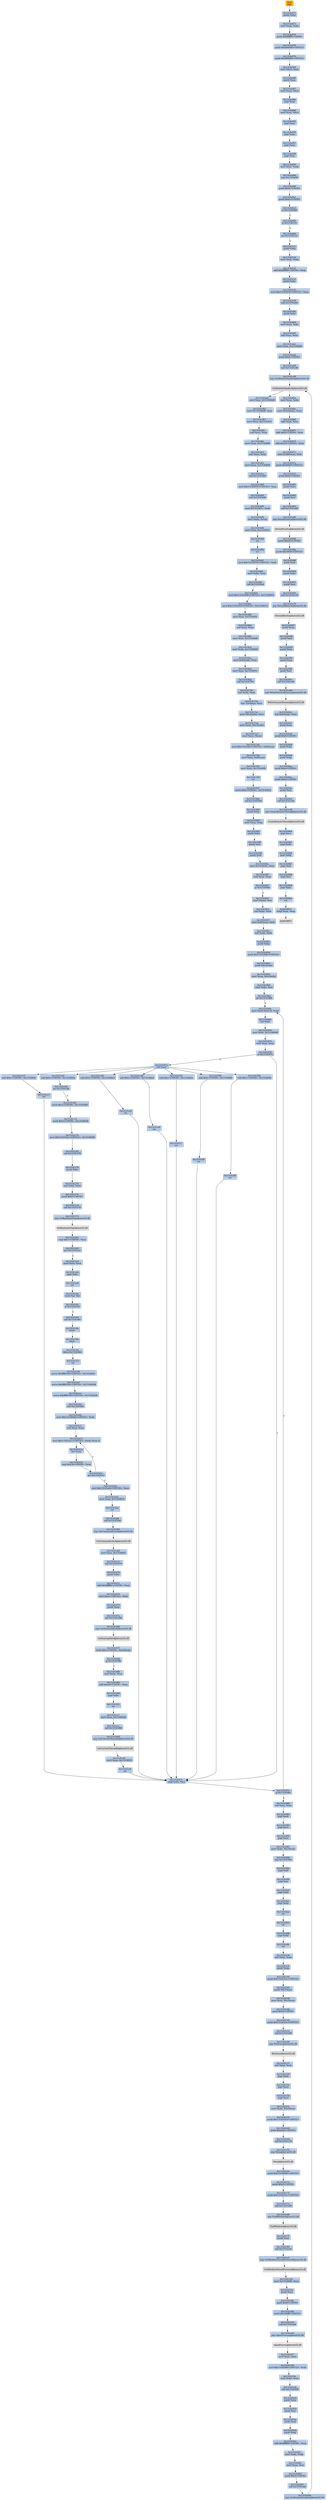 digraph G {
node[shape=rectangle,style=filled,fillcolor=lightsteelblue,color=lightsteelblue]
bgcolor="transparent"
a0x1314a070nop_[label="start\nnop ",fillcolor="orange",color="lightgrey"];
a0x1314a071pushl_ebp[label="0x1314a071\npushl %ebp"];
a0x1314a072movl_esp_ebp[label="0x1314a072\nmovl %esp, %ebp"];
a0x1314a074pushl_0xffffffffUINT8[label="0x1314a074\npushl $0xffffffff<UINT8>"];
a0x1314a076pushl_0x666666UINT32[label="0x1314a076\npushl $0x666666<UINT32>"];
a0x1314a07bpushl_0x888888UINT32[label="0x1314a07b\npushl $0x888888<UINT32>"];
a0x1314a080movl_fs_0_eax[label="0x1314a080\nmovl %fs:0, %eax"];
a0x1314a086pushl_eax[label="0x1314a086\npushl %eax"];
a0x1314a087movl_esp_fs_0[label="0x1314a087\nmovl %esp, %fs:0"];
a0x1314a08epopl_eax[label="0x1314a08e\npopl %eax"];
a0x1314a08fmovl_eax_fs_0[label="0x1314a08f\nmovl %eax, %fs:0"];
a0x1314a095popl_eax[label="0x1314a095\npopl %eax"];
a0x1314a096popl_eax[label="0x1314a096\npopl %eax"];
a0x1314a097popl_eax[label="0x1314a097\npopl %eax"];
a0x1314a098popl_eax[label="0x1314a098\npopl %eax"];
a0x1314a099movl_eax_ebp[label="0x1314a099\nmovl %eax, %ebp"];
a0x1314a09bjmp_0x1314a09f[label="0x1314a09b\njmp 0x1314a09f"];
a0x1314a09fpushl_0x0UINT8[label="0x1314a09f\npushl $0x0<UINT8>"];
a0x1314a0a1pushl_0x0UINT8[label="0x1314a0a1\npushl $0x0<UINT8>"];
a0x1314a0a3je_0x1314a0b0[label="0x1314a0a3\nje 0x1314a0b0"];
a0x1314a0b0jo_0x1314212c[label="0x1314a0b0\njo 0x1314212c"];
a0x1314a0b6jno_0x1314212c[label="0x1314a0b6\njno 0x1314212c"];
a0x1314212cpushl_ebp[label="0x1314212c\npushl %ebp"];
a0x1314212dmovl_esp_ebp[label="0x1314212d\nmovl %esp, %ebp"];
a0x1314212faddl_0xfffffff0UINT8_esp[label="0x1314212f\naddl $0xfffffff0<UINT8>, %esp"];
a0x13142132pushl_ebx[label="0x13142132\npushl %ebx"];
a0x13142133movl_0x131420e4UINT32_eax[label="0x13142133\nmovl $0x131420e4<UINT32>, %eax"];
a0x13142138call_0x13141d9c[label="0x13142138\ncall 0x13141d9c"];
a0x13141d9cpushl_ebx[label="0x13141d9c\npushl %ebx"];
a0x13141d9dmovl_eax_ebx[label="0x13141d9d\nmovl %eax, %ebx"];
a0x13141d9fxorl_eax_eax[label="0x13141d9f\nxorl %eax, %eax"];
a0x13141da1movl_eax_0x131446d0[label="0x13141da1\nmovl %eax, 0x131446d0"];
a0x13141da6pushl_0x0UINT8[label="0x13141da6\npushl $0x0<UINT8>"];
a0x13141da8call_0x13141cd8[label="0x13141da8\ncall 0x13141cd8"];
a0x13141cd8jmp_GetModuleHandleA_kernel32_dll[label="0x13141cd8\njmp GetModuleHandleA@kernel32.dll"];
GetModuleHandleA_kernel32_dll[label="GetModuleHandleA@kernel32.dll",fillcolor="lightgrey",color="lightgrey"];
a0x13141dadmovl_eax_0x131446d8[label="0x13141dad\nmovl %eax, 0x131446d8"];
a0x13141db2movl_0x131446d8_eax[label="0x13141db2\nmovl 0x131446d8, %eax"];
a0x13141db7movl_eax_0x1314307c[label="0x13141db7\nmovl %eax, 0x1314307c"];
a0x13141dbcxorl_eax_eax[label="0x13141dbc\nxorl %eax, %eax"];
a0x13141dbemovl_eax_0x13143080[label="0x13141dbe\nmovl %eax, 0x13143080"];
a0x13141dc3xorl_eax_eax[label="0x13141dc3\nxorl %eax, %eax"];
a0x13141dc5movl_eax_0x13143084[label="0x13141dc5\nmovl %eax, 0x13143084"];
a0x13141dcacall_0x13141d90[label="0x13141dca\ncall 0x13141d90"];
a0x13141d90movl_0x13143078UINT32_eax[label="0x13141d90\nmovl $0x13143078<UINT32>, %eax"];
a0x13141d95call_0x13141b90[label="0x13141d95\ncall 0x13141b90"];
a0x13141b90movl_0x1314301c_edx[label="0x13141b90\nmovl 0x1314301c, %edx"];
a0x13141b96movl_edx_eax_[label="0x13141b96\nmovl %edx, (%eax)"];
a0x13141b98movl_eax_0x1314301c[label="0x13141b98\nmovl %eax, 0x1314301c"];
a0x13141b9dret[label="0x13141b9d\nret"];
a0x13141d9aret[label="0x13141d9a\nret"];
a0x13141dcfmovl_0x13143078UINT32_edx[label="0x13141dcf\nmovl $0x13143078<UINT32>, %edx"];
a0x13141dd4movl_ebx_eax[label="0x13141dd4\nmovl %ebx, %eax"];
a0x13141dd6call_0x131418a4[label="0x13141dd6\ncall 0x131418a4"];
a0x131418a4movl_0x13141008UINT32_0x13144010[label="0x131418a4\nmovl $0x13141008<UINT32>, 0x13144010"];
a0x131418aemovl_0x13141010UINT32_0x13144014[label="0x131418ae\nmovl $0x13141010<UINT32>, 0x13144014"];
a0x131418b8movl_eax_0x131445fc[label="0x131418b8\nmovl %eax, 0x131445fc"];
a0x131418bdxorl_eax_eax[label="0x131418bd\nxorl %eax, %eax"];
a0x131418bfmovl_eax_0x13144600[label="0x131418bf\nmovl %eax, 0x13144600"];
a0x131418c4movl_edx_0x13144604[label="0x131418c4\nmovl %edx, 0x13144604"];
a0x131418camovl_0x4edx__eax[label="0x131418ca\nmovl 0x4(%edx), %eax"];
a0x131418cdmovl_eax_0x1314401c[label="0x131418cd\nmovl %eax, 0x1314401c"];
a0x131418d2call_0x1314179c[label="0x131418d2\ncall 0x1314179c"];
a0x1314179cxorl_edx_edx[label="0x1314179c\nxorl %edx, %edx"];
a0x1314179eleal__12ebp__eax[label="0x1314179e\nleal -12(%ebp), %eax"];
a0x131417a1movl_fs_edx__ecx[label="0x131417a1\nmovl %fs:(%edx), %ecx"];
a0x131417a4movl_eax_fs_edx_[label="0x131417a4\nmovl %eax, %fs:(%edx)"];
a0x131417a7movl_ecx_eax_[label="0x131417a7\nmovl %ecx, (%eax)"];
a0x131417a9movl_0x131416fcUINT32_0x4eax_[label="0x131417a9\nmovl $0x131416fc<UINT32>, 0x4(%eax)"];
a0x131417b0movl_ebp_0x8eax_[label="0x131417b0\nmovl %ebp, 0x8(%eax)"];
a0x131417b3movl_eax_0x131445f8[label="0x131417b3\nmovl %eax, 0x131445f8"];
a0x131417b8ret[label="0x131417b8\nret"];
a0x131418d7movb_0x0UINT8_0x13144024[label="0x131418d7\nmovb $0x0<UINT8>, 0x13144024"];
a0x131418decall_0x13141844[label="0x131418de\ncall 0x13141844"];
a0x13141844pushl_ebp[label="0x13141844\npushl %ebp"];
a0x13141845movl_esp_ebp[label="0x13141845\nmovl %esp, %ebp"];
a0x13141847pushl_ebx[label="0x13141847\npushl %ebx"];
a0x13141848pushl_esi[label="0x13141848\npushl %esi"];
a0x13141849pushl_edi[label="0x13141849\npushl %edi"];
a0x1314184amovl_0x131445fc_eax[label="0x1314184a\nmovl 0x131445fc, %eax"];
a0x1314184ftestl_eax_eax[label="0x1314184f\ntestl %eax, %eax"];
a0x13141851je_0x1314189e[label="0x13141851\nje 0x1314189e"];
a0x13141853movl_eax__esi[label="0x13141853\nmovl (%eax), %esi"];
a0x13141855xorl_ebx_ebx[label="0x13141855\nxorl %ebx, %ebx"];
a0x13141857movl_0x4eax__edi[label="0x13141857\nmovl 0x4(%eax), %edi"];
a0x1314185axorl_edx_edx[label="0x1314185a\nxorl %edx, %edx"];
a0x1314185cpushl_ebp[label="0x1314185c\npushl %ebp"];
a0x1314185dpushl_0x1314188aUINT32[label="0x1314185d\npushl $0x1314188a<UINT32>"];
a0x13141862pushl_fs_edx_[label="0x13141862\npushl %fs:(%edx)"];
a0x13141865movl_esp_fs_edx_[label="0x13141865\nmovl %esp, %fs:(%edx)"];
a0x13141868cmpl_ebx_esi[label="0x13141868\ncmpl %ebx, %esi"];
a0x1314186ajle_0x13141880[label="0x1314186a\njle 0x13141880"];
a0x1314186cmovl_ediebx8__eax[label="0x1314186c\nmovl (%edi,%ebx,8), %eax"];
a0x1314186fincl_ebx[label="0x1314186f\nincl %ebx"];
a0x13141870movl_ebx_0x13144600[label="0x13141870\nmovl %ebx, 0x13144600"];
a0x13141876testl_eax_eax[label="0x13141876\ntestl %eax, %eax"];
a0x13141878je_0x1314187c[label="0x13141878\nje 0x1314187c"];
a0x1314187acall_eax[label="0x1314187a\ncall %eax"];
a0x13141e10subl_0x1UINT8_0x131446dc[label="0x13141e10\nsubl $0x1<UINT8>, 0x131446dc"];
a0x13141e17ret[label="0x13141e17\nret"];
a0x1314187ccmpl_ebx_esi[label="0x1314187c\ncmpl %ebx, %esi"];
a0x1314187ejg_0x1314186c[label="0x1314187e\njg 0x1314186c"];
a0x13141c64subl_0x1UINT8_0x1314459c[label="0x13141c64\nsubl $0x1<UINT8>, 0x1314459c"];
a0x13141c6bjae_0x13141cd6[label="0x13141c6b\njae 0x13141cd6"];
a0x13141c6dmovb_0x2UINT8_0x13143008[label="0x13141c6d\nmovb $0x2<UINT8>, 0x13143008"];
a0x13141c74movb_0x2UINT8_0x13144036[label="0x13141c74\nmovb $0x2<UINT8>, 0x13144036"];
a0x13141c7bmovl_0x13141b2cUINT32_0x13144000[label="0x13141c7b\nmovl $0x13141b2c<UINT32>, 0x13144000"];
a0x13141c85call_0x13141278[label="0x13141c85\ncall 0x13141278"];
a0x13141278pushl_ebx[label="0x13141278\npushl %ebx"];
a0x13141279xorl_ebx_ebx[label="0x13141279\nxorl %ebx, %ebx"];
a0x1314127bpushl_0x0UINT8[label="0x1314127b\npushl $0x0<UINT8>"];
a0x1314127dcall_0x13141270[label="0x1314127d\ncall 0x13141270"];
a0x13141270jmp_GetKeyboardType_user32_dll[label="0x13141270\njmp GetKeyboardType@user32.dll"];
GetKeyboardType_user32_dll[label="GetKeyboardType@user32.dll",fillcolor="lightgrey",color="lightgrey"];
a0x13141282cmpl_0x7UINT8_eax[label="0x13141282\ncmpl $0x7<UINT8>, %eax"];
a0x13141285jne_0x131412a3[label="0x13141285\njne 0x131412a3"];
a0x131412a3movl_ebx_eax[label="0x131412a3\nmovl %ebx, %eax"];
a0x131412a5popl_ebx[label="0x131412a5\npopl %ebx"];
a0x131412a6ret[label="0x131412a6\nret"];
a0x13141c8atestb_al_al[label="0x13141c8a\ntestb %al, %al"];
a0x13141c8cje_0x13141c93[label="0x13141c8c\nje 0x13141c93"];
a0x13141c93call_0x1314136c[label="0x13141c93\ncall 0x1314136c"];
a0x1314136cfninit_[label="0x1314136c\nfninit "];
a0x1314136efwait_[label="0x1314136e\nfwait "];
a0x1314136ffldcw_0x1314300c[label="0x1314136f\nfldcw 0x1314300c"];
a0x13141375ret[label="0x13141375\nret"];
a0x13141c98movw_0xffffd7b0UINT16_0x1314403c[label="0x13141c98\nmovw $0xffffd7b0<UINT16>, 0x1314403c"];
a0x13141ca1movw_0xffffd7b0UINT16_0x13144208[label="0x13141ca1\nmovw $0xffffd7b0<UINT16>, 0x13144208"];
a0x13141caamovw_0xffffd7b0UINT16_0x131443d4[label="0x13141caa\nmovw $0xffffd7b0<UINT16>, 0x131443d4"];
a0x13141cb3call_0x13141b0c[label="0x13141cb3\ncall 0x13141b0c"];
a0x13141b0cmovl_0x13144620UINT32_edx[label="0x13141b0c\nmovl $0x13144620<UINT32>, %edx"];
a0x13141b11xorl_eax_eax[label="0x13141b11\nxorl %eax, %eax"];
a0x13141b13movl_0x13141aecUINT32_edxeax4_[label="0x13141b13\nmovl $0x13141aec<UINT32>, (%edx,%eax,4)"];
a0x13141b1aincl_eax[label="0x13141b1a\nincl %eax"];
a0x13141b1bcmpl_0x2bUINT8_eax[label="0x13141b1b\ncmpl $0x2b<UINT8>, %eax"];
a0x13141b1ejne_0x13141b13[label="0x13141b1e\njne 0x13141b13"];
a0x13141b20movl_0x13141af4UINT32_eax[label="0x13141b20\nmovl $0x13141af4<UINT32>, %eax"];
a0x13141b25movl_eax_0x13144620[label="0x13141b25\nmovl %eax, 0x13144620"];
a0x13141b2aret[label="0x13141b2a\nret"];
a0x13141cb8call_0x13141040[label="0x13141cb8\ncall 0x13141040"];
a0x13141040jmp_GetCommandLineA_kernel32_dll[label="0x13141040\njmp GetCommandLineA@kernel32.dll"];
GetCommandLineA_kernel32_dll[label="GetCommandLineA@kernel32.dll",fillcolor="lightgrey",color="lightgrey"];
a0x13141cbdmovl_eax_0x1314402c[label="0x13141cbd\nmovl %eax, 0x1314402c"];
a0x13141cc2call_0x13141070[label="0x13141cc2\ncall 0x13141070"];
a0x13141070pushl_ebx[label="0x13141070\npushl %ebx"];
a0x13141071addl_0xffffffbcUINT8_esp[label="0x13141071\naddl $0xffffffbc<UINT8>, %esp"];
a0x13141074movl_0xaUINT32_ebx[label="0x13141074\nmovl $0xa<UINT32>, %ebx"];
a0x13141079pushl_esp[label="0x13141079\npushl %esp"];
a0x1314107acall_0x13141048[label="0x1314107a\ncall 0x13141048"];
a0x13141048jmp_GetStartupInfoA_kernel32_dll[label="0x13141048\njmp GetStartupInfoA@kernel32.dll"];
GetStartupInfoA_kernel32_dll[label="GetStartupInfoA@kernel32.dll",fillcolor="lightgrey",color="lightgrey"];
a0x1314107ftestb_0x1UINT8_0x2cesp_[label="0x1314107f\ntestb $0x1<UINT8>, 0x2c(%esp)"];
a0x13141084je_0x1314108b[label="0x13141084\nje 0x1314108b"];
a0x1314108bmovl_ebx_eax[label="0x1314108b\nmovl %ebx, %eax"];
a0x1314108daddl_0x44UINT8_esp[label="0x1314108d\naddl $0x44<UINT8>, %esp"];
a0x13141090popl_ebx[label="0x13141090\npopl %ebx"];
a0x13141091ret[label="0x13141091\nret"];
a0x13141cc7movl_eax_0x13144028[label="0x13141cc7\nmovl %eax, 0x13144028"];
a0x13141ccccall_0x13141068[label="0x13141ccc\ncall 0x13141068"];
a0x13141068jmp_GetCurrentThreadId_kernel32_dll[label="0x13141068\njmp GetCurrentThreadId@kernel32.dll"];
GetCurrentThreadId_kernel32_dll[label="GetCurrentThreadId@kernel32.dll",fillcolor="lightgrey",color="lightgrey"];
a0x13141cd1movl_eax_0x13144020[label="0x13141cd1\nmovl %eax, 0x13144020"];
a0x13141cd6ret[label="0x13141cd6\nret"];
a0x13141e48subl_0x1UINT8_0x131446e4[label="0x13141e48\nsubl $0x1<UINT8>, 0x131446e4"];
a0x13141e4fret[label="0x13141e4f\nret"];
a0x13141ed8subl_0x1UINT8_0x131446e8[label="0x13141ed8\nsubl $0x1<UINT8>, 0x131446e8"];
a0x13141edfret[label="0x13141edf\nret"];
a0x13141f10subl_0x1UINT8_0x131446ec[label="0x13141f10\nsubl $0x1<UINT8>, 0x131446ec"];
a0x13141f17ret[label="0x13141f17\nret"];
a0x13141f48subl_0x1UINT8_0x131446f0[label="0x13141f48\nsubl $0x1<UINT8>, 0x131446f0"];
a0x13141f4fret[label="0x13141f4f\nret"];
a0x13141f88subl_0x1UINT8_0x131446f4[label="0x13141f88\nsubl $0x1<UINT8>, 0x131446f4"];
a0x13141f8fret[label="0x13141f8f\nret"];
a0x13141880xorl_eax_eax[label="0x13141880\nxorl %eax, %eax"];
a0x13141882popl_edx[label="0x13141882\npopl %edx"];
a0x13141883popl_ecx[label="0x13141883\npopl %ecx"];
a0x13141884popl_ecx[label="0x13141884\npopl %ecx"];
a0x13141885movl_edx_fs_eax_[label="0x13141885\nmovl %edx, %fs:(%eax)"];
a0x13141888jmp_0x1314189e[label="0x13141888\njmp 0x1314189e"];
a0x1314189epopl_edi[label="0x1314189e\npopl %edi"];
a0x1314189fpopl_esi[label="0x1314189f\npopl %esi"];
a0x131418a0popl_ebx[label="0x131418a0\npopl %ebx"];
a0x131418a1popl_ebp[label="0x131418a1\npopl %ebp"];
a0x131418a2ret[label="0x131418a2\nret"];
a0x131418e3ret[label="0x131418e3\nret"];
a0x13141ddbpopl_ebx[label="0x13141ddb\npopl %ebx"];
a0x13141ddcret[label="0x13141ddc\nret"];
a0x1314213dxorl_eax_eax[label="0x1314213d\nxorl %eax, %eax"];
a0x1314213fpushl_ebp[label="0x1314213f\npushl %ebp"];
a0x13142140pushl_0x131421acUINT32[label="0x13142140\npushl $0x131421ac<UINT32>"];
a0x13142145pushl_fs_eax_[label="0x13142145\npushl %fs:(%eax)"];
a0x13142148movl_esp_fs_eax_[label="0x13142148\nmovl %esp, %fs:(%eax)"];
a0x1314214bpushl_0x0UINT8[label="0x1314214b\npushl $0x0<UINT8>"];
a0x1314214dpushl_0x131421bcUINT32[label="0x1314214d\npushl $0x131421bc<UINT32>"];
a0x13142152call_0x13141e88[label="0x13142152\ncall 0x13141e88"];
a0x13141e88jmp_WinExec_kernel32_dll[label="0x13141e88\njmp WinExec@kernel32.dll"];
WinExec_kernel32_dll[label="WinExec@kernel32.dll",fillcolor="lightgrey",color="lightgrey"];
a0x13142157xorl_eax_eax[label="0x13142157\nxorl %eax, %eax"];
a0x13142159popl_edx[label="0x13142159\npopl %edx"];
a0x1314215apopl_ecx[label="0x1314215a\npopl %ecx"];
a0x1314215bpopl_ecx[label="0x1314215b\npopl %ecx"];
a0x1314215cmovl_edx_fs_eax_[label="0x1314215c\nmovl %edx, %fs:(%eax)"];
a0x1314215fpushl_0x131421b3UINT32[label="0x1314215f\npushl $0x131421b3<UINT32>"];
a0x13142164pushl_0xbb8UINT32[label="0x13142164\npushl $0xbb8<UINT32>"];
a0x13142169call_0x13141e70[label="0x13142169\ncall 0x13141e70"];
a0x13141e70jmp_Sleep_kernel32_dll[label="0x13141e70\njmp Sleep@kernel32.dll"];
Sleep_kernel32_dll[label="Sleep@kernel32.dll",fillcolor="lightgrey",color="lightgrey"];
a0x1314216epushl_0x131446f8UINT32[label="0x1314216e\npushl $0x131446f8<UINT32>"];
a0x13142173pushl_0x0UINT8[label="0x13142173\npushl $0x0<UINT8>"];
a0x13142175pushl_0x131421ecUINT32[label="0x13142175\npushl $0x131421ec<UINT32>"];
a0x1314217acall_0x13141e98[label="0x1314217a\ncall 0x13141e98"];
a0x13141e98jmp_FindWindowA_user32_dll[label="0x13141e98\njmp FindWindowA@user32.dll"];
FindWindowA_user32_dll[label="FindWindowA@user32.dll",fillcolor="lightgrey",color="lightgrey"];
a0x1314217fpushl_eax[label="0x1314217f\npushl %eax"];
a0x13142180call_0x13141ea0[label="0x13142180\ncall 0x13141ea0"];
a0x13141ea0jmp_GetWindowThreadProcessId_user32_dll[label="0x13141ea0\njmp GetWindowThreadProcessId@user32.dll"];
GetWindowThreadProcessId_user32_dll[label="GetWindowThreadProcessId@user32.dll",fillcolor="lightgrey",color="lightgrey"];
a0x13142185movl_0x131446f8_eax[label="0x13142185\nmovl 0x131446f8, %eax"];
a0x1314218apushl_eax[label="0x1314218a\npushl %eax"];
a0x1314218bpushl_0x0UINT8[label="0x1314218b\npushl $0x0<UINT8>"];
a0x1314218dpushl_0x1f0fffUINT32[label="0x1314218d\npushl $0x1f0fff<UINT32>"];
a0x13142192call_0x13141e68[label="0x13142192\ncall 0x13141e68"];
a0x13141e68jmp_OpenProcess_kernel32_dll[label="0x13141e68\njmp OpenProcess@kernel32.dll"];
OpenProcess_kernel32_dll[label="OpenProcess@kernel32.dll",fillcolor="lightgrey",color="lightgrey"];
a0x13142197movl_eax_ebx[label="0x13142197\nmovl %eax, %ebx"];
a0x13142199movl_0x13141f90UINT32_edx[label="0x13142199\nmovl $0x13141f90<UINT32>, %edx"];
a0x1314219emovl_ebx_eax[label="0x1314219e\nmovl %ebx, %eax"];
a0x131421a0call_0x13142058[label="0x131421a0\ncall 0x13142058"];
a0x13142058pushl_ebx[label="0x13142058\npushl %ebx"];
a0x13142059pushl_esi[label="0x13142059\npushl %esi"];
a0x1314205apushl_edi[label="0x1314205a\npushl %edi"];
a0x1314205bpushl_ebp[label="0x1314205b\npushl %ebp"];
a0x1314205caddl_0xfffffff8UINT8_esp[label="0x1314205c\naddl $0xfffffff8<UINT8>, %esp"];
a0x1314205fmovl_edx_ebp[label="0x1314205f\nmovl %edx, %ebp"];
a0x13142061movl_eax_esi[label="0x13142061\nmovl %eax, %esi"];
a0x13142063pushl_0x0UINT8[label="0x13142063\npushl $0x0<UINT8>"];
a0x13142065call_0x13141e60[label="0x13142065\ncall 0x13141e60"];
a0x13141e60jmp_GetModuleHandleA_kernel32_dll[label="0x13141e60\njmp GetModuleHandleA@kernel32.dll"];
a0x1314206amovl_eax_ebx[label="0x1314206a\nmovl %eax, %ebx"];
a0x1314206cmovl_0x3cebx__eax[label="0x1314206c\nmovl 0x3c(%ebx), %eax"];
a0x1314206faddl_ebx_eax[label="0x1314206f\naddl %ebx, %eax"];
a0x13142071addl_0x4UINT8_eax[label="0x13142071\naddl $0x4<UINT8>, %eax"];
a0x13142074addl_0x14UINT8_eax[label="0x13142074\naddl $0x14<UINT8>, %eax"];
a0x13142077movl_0x38eax__edi[label="0x13142077\nmovl 0x38(%eax), %edi"];
a0x1314207apushl_0x8000UINT32[label="0x1314207a\npushl $0x8000<UINT32>"];
a0x1314207fpushl_0x0UINT8[label="0x1314207f\npushl $0x0<UINT8>"];
a0x13142081pushl_ebx[label="0x13142081\npushl %ebx"];
a0x13142082pushl_esi[label="0x13142082\npushl %esi"];
a0x13142083call_0x13141e80[label="0x13142083\ncall 0x13141e80"];
a0x13141e80jmp_VirtualFreeEx_kernel32_dll[label="0x13141e80\njmp VirtualFreeEx@kernel32.dll"];
VirtualFreeEx_kernel32_dll[label="VirtualFreeEx@kernel32.dll",fillcolor="lightgrey",color="lightgrey"];
a0x13142088pushl_0x40UINT8[label="0x13142088\npushl $0x40<UINT8>"];
a0x1314208apushl_0x3000UINT32[label="0x1314208a\npushl $0x3000<UINT32>"];
a0x1314208fpushl_edi[label="0x1314208f\npushl %edi"];
a0x13142090pushl_ebx[label="0x13142090\npushl %ebx"];
a0x13142091pushl_esi[label="0x13142091\npushl %esi"];
a0x13142092call_0x13141e78[label="0x13142092\ncall 0x13141e78"];
a0x13141e78jmp_VirtualAllocEx_kernel32_dll[label="0x13141e78\njmp VirtualAllocEx@kernel32.dll"];
VirtualAllocEx_kernel32_dll[label="VirtualAllocEx@kernel32.dll",fillcolor="lightgrey",color="lightgrey"];
a0x13142097pushl_esp[label="0x13142097\npushl %esp"];
a0x13142098pushl_edi[label="0x13142098\npushl %edi"];
a0x13142099pushl_ebx[label="0x13142099\npushl %ebx"];
a0x1314209apushl_eax[label="0x1314209a\npushl %eax"];
a0x1314209bpushl_esi[label="0x1314209b\npushl %esi"];
a0x1314209ccall_0x13141e90[label="0x1314209c\ncall 0x13141e90"];
a0x13141e90jmp_WriteProcessMemory_kernel32_dll[label="0x13141e90\njmp WriteProcessMemory@kernel32.dll"];
WriteProcessMemory_kernel32_dll[label="WriteProcessMemory@kernel32.dll",fillcolor="lightgrey",color="lightgrey"];
a0x131420a1leal_0x4esp__eax[label="0x131420a1\nleal 0x4(%esp), %eax"];
a0x131420a5pushl_eax[label="0x131420a5\npushl %eax"];
a0x131420a6pushl_0x0UINT8[label="0x131420a6\npushl $0x0<UINT8>"];
a0x131420a8pushl_ebx[label="0x131420a8\npushl %ebx"];
a0x131420a9pushl_ebp[label="0x131420a9\npushl %ebp"];
a0x131420aapushl_0x0UINT8[label="0x131420aa\npushl $0x0<UINT8>"];
a0x131420acpushl_0x0UINT8[label="0x131420ac\npushl $0x0<UINT8>"];
a0x131420aepushl_esi[label="0x131420ae\npushl %esi"];
a0x131420afcall_0x13141e58[label="0x131420af\ncall 0x13141e58"];
a0x13141e58jmp_CreateRemoteThread_kernel32_dll[label="0x13141e58\njmp CreateRemoteThread@kernel32.dll"];
CreateRemoteThread_kernel32_dll[label="CreateRemoteThread@kernel32.dll",fillcolor="lightgrey",color="lightgrey"];
a0x131420b4popl_ecx[label="0x131420b4\npopl %ecx"];
a0x131420b5popl_edx[label="0x131420b5\npopl %edx"];
a0x131420b6popl_ebp[label="0x131420b6\npopl %ebp"];
a0x131420b7popl_edi[label="0x131420b7\npopl %edi"];
a0x131420b8popl_esi[label="0x131420b8\npopl %esi"];
a0x131420b9popl_ebx[label="0x131420b9\npopl %ebx"];
a0x131420baret[label="0x131420ba\nret"];
a0x0018ff74xchgl_eax_esp[label="0x0018ff74\nxchgl %eax, %esp"];
a0x0018ff75[label="0x0018ff75",fillcolor="lightgrey",color="lightgrey"];
a0x1314a070nop_ -> a0x1314a071pushl_ebp [color="#000000"];
a0x1314a071pushl_ebp -> a0x1314a072movl_esp_ebp [color="#000000"];
a0x1314a072movl_esp_ebp -> a0x1314a074pushl_0xffffffffUINT8 [color="#000000"];
a0x1314a074pushl_0xffffffffUINT8 -> a0x1314a076pushl_0x666666UINT32 [color="#000000"];
a0x1314a076pushl_0x666666UINT32 -> a0x1314a07bpushl_0x888888UINT32 [color="#000000"];
a0x1314a07bpushl_0x888888UINT32 -> a0x1314a080movl_fs_0_eax [color="#000000"];
a0x1314a080movl_fs_0_eax -> a0x1314a086pushl_eax [color="#000000"];
a0x1314a086pushl_eax -> a0x1314a087movl_esp_fs_0 [color="#000000"];
a0x1314a087movl_esp_fs_0 -> a0x1314a08epopl_eax [color="#000000"];
a0x1314a08epopl_eax -> a0x1314a08fmovl_eax_fs_0 [color="#000000"];
a0x1314a08fmovl_eax_fs_0 -> a0x1314a095popl_eax [color="#000000"];
a0x1314a095popl_eax -> a0x1314a096popl_eax [color="#000000"];
a0x1314a096popl_eax -> a0x1314a097popl_eax [color="#000000"];
a0x1314a097popl_eax -> a0x1314a098popl_eax [color="#000000"];
a0x1314a098popl_eax -> a0x1314a099movl_eax_ebp [color="#000000"];
a0x1314a099movl_eax_ebp -> a0x1314a09bjmp_0x1314a09f [color="#000000"];
a0x1314a09bjmp_0x1314a09f -> a0x1314a09fpushl_0x0UINT8 [color="#000000"];
a0x1314a09fpushl_0x0UINT8 -> a0x1314a0a1pushl_0x0UINT8 [color="#000000"];
a0x1314a0a1pushl_0x0UINT8 -> a0x1314a0a3je_0x1314a0b0 [color="#000000"];
a0x1314a0a3je_0x1314a0b0 -> a0x1314a0b0jo_0x1314212c [color="#000000",label="T"];
a0x1314a0b0jo_0x1314212c -> a0x1314a0b6jno_0x1314212c [color="#000000",label="F"];
a0x1314a0b6jno_0x1314212c -> a0x1314212cpushl_ebp [color="#000000",label="T"];
a0x1314212cpushl_ebp -> a0x1314212dmovl_esp_ebp [color="#000000"];
a0x1314212dmovl_esp_ebp -> a0x1314212faddl_0xfffffff0UINT8_esp [color="#000000"];
a0x1314212faddl_0xfffffff0UINT8_esp -> a0x13142132pushl_ebx [color="#000000"];
a0x13142132pushl_ebx -> a0x13142133movl_0x131420e4UINT32_eax [color="#000000"];
a0x13142133movl_0x131420e4UINT32_eax -> a0x13142138call_0x13141d9c [color="#000000"];
a0x13142138call_0x13141d9c -> a0x13141d9cpushl_ebx [color="#000000"];
a0x13141d9cpushl_ebx -> a0x13141d9dmovl_eax_ebx [color="#000000"];
a0x13141d9dmovl_eax_ebx -> a0x13141d9fxorl_eax_eax [color="#000000"];
a0x13141d9fxorl_eax_eax -> a0x13141da1movl_eax_0x131446d0 [color="#000000"];
a0x13141da1movl_eax_0x131446d0 -> a0x13141da6pushl_0x0UINT8 [color="#000000"];
a0x13141da6pushl_0x0UINT8 -> a0x13141da8call_0x13141cd8 [color="#000000"];
a0x13141da8call_0x13141cd8 -> a0x13141cd8jmp_GetModuleHandleA_kernel32_dll [color="#000000"];
a0x13141cd8jmp_GetModuleHandleA_kernel32_dll -> GetModuleHandleA_kernel32_dll [color="#000000"];
GetModuleHandleA_kernel32_dll -> a0x13141dadmovl_eax_0x131446d8 [color="#000000"];
a0x13141dadmovl_eax_0x131446d8 -> a0x13141db2movl_0x131446d8_eax [color="#000000"];
a0x13141db2movl_0x131446d8_eax -> a0x13141db7movl_eax_0x1314307c [color="#000000"];
a0x13141db7movl_eax_0x1314307c -> a0x13141dbcxorl_eax_eax [color="#000000"];
a0x13141dbcxorl_eax_eax -> a0x13141dbemovl_eax_0x13143080 [color="#000000"];
a0x13141dbemovl_eax_0x13143080 -> a0x13141dc3xorl_eax_eax [color="#000000"];
a0x13141dc3xorl_eax_eax -> a0x13141dc5movl_eax_0x13143084 [color="#000000"];
a0x13141dc5movl_eax_0x13143084 -> a0x13141dcacall_0x13141d90 [color="#000000"];
a0x13141dcacall_0x13141d90 -> a0x13141d90movl_0x13143078UINT32_eax [color="#000000"];
a0x13141d90movl_0x13143078UINT32_eax -> a0x13141d95call_0x13141b90 [color="#000000"];
a0x13141d95call_0x13141b90 -> a0x13141b90movl_0x1314301c_edx [color="#000000"];
a0x13141b90movl_0x1314301c_edx -> a0x13141b96movl_edx_eax_ [color="#000000"];
a0x13141b96movl_edx_eax_ -> a0x13141b98movl_eax_0x1314301c [color="#000000"];
a0x13141b98movl_eax_0x1314301c -> a0x13141b9dret [color="#000000"];
a0x13141b9dret -> a0x13141d9aret [color="#000000"];
a0x13141d9aret -> a0x13141dcfmovl_0x13143078UINT32_edx [color="#000000"];
a0x13141dcfmovl_0x13143078UINT32_edx -> a0x13141dd4movl_ebx_eax [color="#000000"];
a0x13141dd4movl_ebx_eax -> a0x13141dd6call_0x131418a4 [color="#000000"];
a0x13141dd6call_0x131418a4 -> a0x131418a4movl_0x13141008UINT32_0x13144010 [color="#000000"];
a0x131418a4movl_0x13141008UINT32_0x13144010 -> a0x131418aemovl_0x13141010UINT32_0x13144014 [color="#000000"];
a0x131418aemovl_0x13141010UINT32_0x13144014 -> a0x131418b8movl_eax_0x131445fc [color="#000000"];
a0x131418b8movl_eax_0x131445fc -> a0x131418bdxorl_eax_eax [color="#000000"];
a0x131418bdxorl_eax_eax -> a0x131418bfmovl_eax_0x13144600 [color="#000000"];
a0x131418bfmovl_eax_0x13144600 -> a0x131418c4movl_edx_0x13144604 [color="#000000"];
a0x131418c4movl_edx_0x13144604 -> a0x131418camovl_0x4edx__eax [color="#000000"];
a0x131418camovl_0x4edx__eax -> a0x131418cdmovl_eax_0x1314401c [color="#000000"];
a0x131418cdmovl_eax_0x1314401c -> a0x131418d2call_0x1314179c [color="#000000"];
a0x131418d2call_0x1314179c -> a0x1314179cxorl_edx_edx [color="#000000"];
a0x1314179cxorl_edx_edx -> a0x1314179eleal__12ebp__eax [color="#000000"];
a0x1314179eleal__12ebp__eax -> a0x131417a1movl_fs_edx__ecx [color="#000000"];
a0x131417a1movl_fs_edx__ecx -> a0x131417a4movl_eax_fs_edx_ [color="#000000"];
a0x131417a4movl_eax_fs_edx_ -> a0x131417a7movl_ecx_eax_ [color="#000000"];
a0x131417a7movl_ecx_eax_ -> a0x131417a9movl_0x131416fcUINT32_0x4eax_ [color="#000000"];
a0x131417a9movl_0x131416fcUINT32_0x4eax_ -> a0x131417b0movl_ebp_0x8eax_ [color="#000000"];
a0x131417b0movl_ebp_0x8eax_ -> a0x131417b3movl_eax_0x131445f8 [color="#000000"];
a0x131417b3movl_eax_0x131445f8 -> a0x131417b8ret [color="#000000"];
a0x131417b8ret -> a0x131418d7movb_0x0UINT8_0x13144024 [color="#000000"];
a0x131418d7movb_0x0UINT8_0x13144024 -> a0x131418decall_0x13141844 [color="#000000"];
a0x131418decall_0x13141844 -> a0x13141844pushl_ebp [color="#000000"];
a0x13141844pushl_ebp -> a0x13141845movl_esp_ebp [color="#000000"];
a0x13141845movl_esp_ebp -> a0x13141847pushl_ebx [color="#000000"];
a0x13141847pushl_ebx -> a0x13141848pushl_esi [color="#000000"];
a0x13141848pushl_esi -> a0x13141849pushl_edi [color="#000000"];
a0x13141849pushl_edi -> a0x1314184amovl_0x131445fc_eax [color="#000000"];
a0x1314184amovl_0x131445fc_eax -> a0x1314184ftestl_eax_eax [color="#000000"];
a0x1314184ftestl_eax_eax -> a0x13141851je_0x1314189e [color="#000000"];
a0x13141851je_0x1314189e -> a0x13141853movl_eax__esi [color="#000000",label="F"];
a0x13141853movl_eax__esi -> a0x13141855xorl_ebx_ebx [color="#000000"];
a0x13141855xorl_ebx_ebx -> a0x13141857movl_0x4eax__edi [color="#000000"];
a0x13141857movl_0x4eax__edi -> a0x1314185axorl_edx_edx [color="#000000"];
a0x1314185axorl_edx_edx -> a0x1314185cpushl_ebp [color="#000000"];
a0x1314185cpushl_ebp -> a0x1314185dpushl_0x1314188aUINT32 [color="#000000"];
a0x1314185dpushl_0x1314188aUINT32 -> a0x13141862pushl_fs_edx_ [color="#000000"];
a0x13141862pushl_fs_edx_ -> a0x13141865movl_esp_fs_edx_ [color="#000000"];
a0x13141865movl_esp_fs_edx_ -> a0x13141868cmpl_ebx_esi [color="#000000"];
a0x13141868cmpl_ebx_esi -> a0x1314186ajle_0x13141880 [color="#000000"];
a0x1314186ajle_0x13141880 -> a0x1314186cmovl_ediebx8__eax [color="#000000",label="F"];
a0x1314186cmovl_ediebx8__eax -> a0x1314186fincl_ebx [color="#000000"];
a0x1314186fincl_ebx -> a0x13141870movl_ebx_0x13144600 [color="#000000"];
a0x13141870movl_ebx_0x13144600 -> a0x13141876testl_eax_eax [color="#000000"];
a0x13141876testl_eax_eax -> a0x13141878je_0x1314187c [color="#000000"];
a0x13141878je_0x1314187c -> a0x1314187acall_eax [color="#000000",label="F"];
a0x1314187acall_eax -> a0x13141e10subl_0x1UINT8_0x131446dc [color="#000000"];
a0x13141e10subl_0x1UINT8_0x131446dc -> a0x13141e17ret [color="#000000"];
a0x13141e17ret -> a0x1314187ccmpl_ebx_esi [color="#000000"];
a0x1314187ccmpl_ebx_esi -> a0x1314187ejg_0x1314186c [color="#000000"];
a0x1314187ejg_0x1314186c -> a0x1314186cmovl_ediebx8__eax [color="#000000",label="T"];
a0x1314187acall_eax -> a0x13141c64subl_0x1UINT8_0x1314459c [color="#000000"];
a0x13141c64subl_0x1UINT8_0x1314459c -> a0x13141c6bjae_0x13141cd6 [color="#000000"];
a0x13141c6bjae_0x13141cd6 -> a0x13141c6dmovb_0x2UINT8_0x13143008 [color="#000000",label="F"];
a0x13141c6dmovb_0x2UINT8_0x13143008 -> a0x13141c74movb_0x2UINT8_0x13144036 [color="#000000"];
a0x13141c74movb_0x2UINT8_0x13144036 -> a0x13141c7bmovl_0x13141b2cUINT32_0x13144000 [color="#000000"];
a0x13141c7bmovl_0x13141b2cUINT32_0x13144000 -> a0x13141c85call_0x13141278 [color="#000000"];
a0x13141c85call_0x13141278 -> a0x13141278pushl_ebx [color="#000000"];
a0x13141278pushl_ebx -> a0x13141279xorl_ebx_ebx [color="#000000"];
a0x13141279xorl_ebx_ebx -> a0x1314127bpushl_0x0UINT8 [color="#000000"];
a0x1314127bpushl_0x0UINT8 -> a0x1314127dcall_0x13141270 [color="#000000"];
a0x1314127dcall_0x13141270 -> a0x13141270jmp_GetKeyboardType_user32_dll [color="#000000"];
a0x13141270jmp_GetKeyboardType_user32_dll -> GetKeyboardType_user32_dll [color="#000000"];
GetKeyboardType_user32_dll -> a0x13141282cmpl_0x7UINT8_eax [color="#000000"];
a0x13141282cmpl_0x7UINT8_eax -> a0x13141285jne_0x131412a3 [color="#000000"];
a0x13141285jne_0x131412a3 -> a0x131412a3movl_ebx_eax [color="#000000",label="T"];
a0x131412a3movl_ebx_eax -> a0x131412a5popl_ebx [color="#000000"];
a0x131412a5popl_ebx -> a0x131412a6ret [color="#000000"];
a0x131412a6ret -> a0x13141c8atestb_al_al [color="#000000"];
a0x13141c8atestb_al_al -> a0x13141c8cje_0x13141c93 [color="#000000"];
a0x13141c8cje_0x13141c93 -> a0x13141c93call_0x1314136c [color="#000000",label="T"];
a0x13141c93call_0x1314136c -> a0x1314136cfninit_ [color="#000000"];
a0x1314136cfninit_ -> a0x1314136efwait_ [color="#000000"];
a0x1314136efwait_ -> a0x1314136ffldcw_0x1314300c [color="#000000"];
a0x1314136ffldcw_0x1314300c -> a0x13141375ret [color="#000000"];
a0x13141375ret -> a0x13141c98movw_0xffffd7b0UINT16_0x1314403c [color="#000000"];
a0x13141c98movw_0xffffd7b0UINT16_0x1314403c -> a0x13141ca1movw_0xffffd7b0UINT16_0x13144208 [color="#000000"];
a0x13141ca1movw_0xffffd7b0UINT16_0x13144208 -> a0x13141caamovw_0xffffd7b0UINT16_0x131443d4 [color="#000000"];
a0x13141caamovw_0xffffd7b0UINT16_0x131443d4 -> a0x13141cb3call_0x13141b0c [color="#000000"];
a0x13141cb3call_0x13141b0c -> a0x13141b0cmovl_0x13144620UINT32_edx [color="#000000"];
a0x13141b0cmovl_0x13144620UINT32_edx -> a0x13141b11xorl_eax_eax [color="#000000"];
a0x13141b11xorl_eax_eax -> a0x13141b13movl_0x13141aecUINT32_edxeax4_ [color="#000000"];
a0x13141b13movl_0x13141aecUINT32_edxeax4_ -> a0x13141b1aincl_eax [color="#000000"];
a0x13141b1aincl_eax -> a0x13141b1bcmpl_0x2bUINT8_eax [color="#000000"];
a0x13141b1bcmpl_0x2bUINT8_eax -> a0x13141b1ejne_0x13141b13 [color="#000000"];
a0x13141b1ejne_0x13141b13 -> a0x13141b13movl_0x13141aecUINT32_edxeax4_ [color="#000000",label="T"];
a0x13141b1ejne_0x13141b13 -> a0x13141b20movl_0x13141af4UINT32_eax [color="#000000",label="F"];
a0x13141b20movl_0x13141af4UINT32_eax -> a0x13141b25movl_eax_0x13144620 [color="#000000"];
a0x13141b25movl_eax_0x13144620 -> a0x13141b2aret [color="#000000"];
a0x13141b2aret -> a0x13141cb8call_0x13141040 [color="#000000"];
a0x13141cb8call_0x13141040 -> a0x13141040jmp_GetCommandLineA_kernel32_dll [color="#000000"];
a0x13141040jmp_GetCommandLineA_kernel32_dll -> GetCommandLineA_kernel32_dll [color="#000000"];
GetCommandLineA_kernel32_dll -> a0x13141cbdmovl_eax_0x1314402c [color="#000000"];
a0x13141cbdmovl_eax_0x1314402c -> a0x13141cc2call_0x13141070 [color="#000000"];
a0x13141cc2call_0x13141070 -> a0x13141070pushl_ebx [color="#000000"];
a0x13141070pushl_ebx -> a0x13141071addl_0xffffffbcUINT8_esp [color="#000000"];
a0x13141071addl_0xffffffbcUINT8_esp -> a0x13141074movl_0xaUINT32_ebx [color="#000000"];
a0x13141074movl_0xaUINT32_ebx -> a0x13141079pushl_esp [color="#000000"];
a0x13141079pushl_esp -> a0x1314107acall_0x13141048 [color="#000000"];
a0x1314107acall_0x13141048 -> a0x13141048jmp_GetStartupInfoA_kernel32_dll [color="#000000"];
a0x13141048jmp_GetStartupInfoA_kernel32_dll -> GetStartupInfoA_kernel32_dll [color="#000000"];
GetStartupInfoA_kernel32_dll -> a0x1314107ftestb_0x1UINT8_0x2cesp_ [color="#000000"];
a0x1314107ftestb_0x1UINT8_0x2cesp_ -> a0x13141084je_0x1314108b [color="#000000"];
a0x13141084je_0x1314108b -> a0x1314108bmovl_ebx_eax [color="#000000",label="T"];
a0x1314108bmovl_ebx_eax -> a0x1314108daddl_0x44UINT8_esp [color="#000000"];
a0x1314108daddl_0x44UINT8_esp -> a0x13141090popl_ebx [color="#000000"];
a0x13141090popl_ebx -> a0x13141091ret [color="#000000"];
a0x13141091ret -> a0x13141cc7movl_eax_0x13144028 [color="#000000"];
a0x13141cc7movl_eax_0x13144028 -> a0x13141ccccall_0x13141068 [color="#000000"];
a0x13141ccccall_0x13141068 -> a0x13141068jmp_GetCurrentThreadId_kernel32_dll [color="#000000"];
a0x13141068jmp_GetCurrentThreadId_kernel32_dll -> GetCurrentThreadId_kernel32_dll [color="#000000"];
GetCurrentThreadId_kernel32_dll -> a0x13141cd1movl_eax_0x13144020 [color="#000000"];
a0x13141cd1movl_eax_0x13144020 -> a0x13141cd6ret [color="#000000"];
a0x13141cd6ret -> a0x1314187ccmpl_ebx_esi [color="#000000"];
a0x1314187acall_eax -> a0x13141e48subl_0x1UINT8_0x131446e4 [color="#000000"];
a0x13141e48subl_0x1UINT8_0x131446e4 -> a0x13141e4fret [color="#000000"];
a0x13141e4fret -> a0x1314187ccmpl_ebx_esi [color="#000000"];
a0x1314187acall_eax -> a0x13141ed8subl_0x1UINT8_0x131446e8 [color="#000000"];
a0x13141ed8subl_0x1UINT8_0x131446e8 -> a0x13141edfret [color="#000000"];
a0x13141edfret -> a0x1314187ccmpl_ebx_esi [color="#000000"];
a0x1314187acall_eax -> a0x13141f10subl_0x1UINT8_0x131446ec [color="#000000"];
a0x13141f10subl_0x1UINT8_0x131446ec -> a0x13141f17ret [color="#000000"];
a0x13141f17ret -> a0x1314187ccmpl_ebx_esi [color="#000000"];
a0x1314187acall_eax -> a0x13141f48subl_0x1UINT8_0x131446f0 [color="#000000"];
a0x13141f48subl_0x1UINT8_0x131446f0 -> a0x13141f4fret [color="#000000"];
a0x13141f4fret -> a0x1314187ccmpl_ebx_esi [color="#000000"];
a0x1314187acall_eax -> a0x13141f88subl_0x1UINT8_0x131446f4 [color="#000000"];
a0x13141f88subl_0x1UINT8_0x131446f4 -> a0x13141f8fret [color="#000000"];
a0x13141f8fret -> a0x1314187ccmpl_ebx_esi [color="#000000"];
a0x13141878je_0x1314187c -> a0x1314187ccmpl_ebx_esi [color="#000000",label="T"];
a0x1314187ejg_0x1314186c -> a0x13141880xorl_eax_eax [color="#000000",label="F"];
a0x13141880xorl_eax_eax -> a0x13141882popl_edx [color="#000000"];
a0x13141882popl_edx -> a0x13141883popl_ecx [color="#000000"];
a0x13141883popl_ecx -> a0x13141884popl_ecx [color="#000000"];
a0x13141884popl_ecx -> a0x13141885movl_edx_fs_eax_ [color="#000000"];
a0x13141885movl_edx_fs_eax_ -> a0x13141888jmp_0x1314189e [color="#000000"];
a0x13141888jmp_0x1314189e -> a0x1314189epopl_edi [color="#000000"];
a0x1314189epopl_edi -> a0x1314189fpopl_esi [color="#000000"];
a0x1314189fpopl_esi -> a0x131418a0popl_ebx [color="#000000"];
a0x131418a0popl_ebx -> a0x131418a1popl_ebp [color="#000000"];
a0x131418a1popl_ebp -> a0x131418a2ret [color="#000000"];
a0x131418a2ret -> a0x131418e3ret [color="#000000"];
a0x131418e3ret -> a0x13141ddbpopl_ebx [color="#000000"];
a0x13141ddbpopl_ebx -> a0x13141ddcret [color="#000000"];
a0x13141ddcret -> a0x1314213dxorl_eax_eax [color="#000000"];
a0x1314213dxorl_eax_eax -> a0x1314213fpushl_ebp [color="#000000"];
a0x1314213fpushl_ebp -> a0x13142140pushl_0x131421acUINT32 [color="#000000"];
a0x13142140pushl_0x131421acUINT32 -> a0x13142145pushl_fs_eax_ [color="#000000"];
a0x13142145pushl_fs_eax_ -> a0x13142148movl_esp_fs_eax_ [color="#000000"];
a0x13142148movl_esp_fs_eax_ -> a0x1314214bpushl_0x0UINT8 [color="#000000"];
a0x1314214bpushl_0x0UINT8 -> a0x1314214dpushl_0x131421bcUINT32 [color="#000000"];
a0x1314214dpushl_0x131421bcUINT32 -> a0x13142152call_0x13141e88 [color="#000000"];
a0x13142152call_0x13141e88 -> a0x13141e88jmp_WinExec_kernel32_dll [color="#000000"];
a0x13141e88jmp_WinExec_kernel32_dll -> WinExec_kernel32_dll [color="#000000"];
WinExec_kernel32_dll -> a0x13142157xorl_eax_eax [color="#000000"];
a0x13142157xorl_eax_eax -> a0x13142159popl_edx [color="#000000"];
a0x13142159popl_edx -> a0x1314215apopl_ecx [color="#000000"];
a0x1314215apopl_ecx -> a0x1314215bpopl_ecx [color="#000000"];
a0x1314215bpopl_ecx -> a0x1314215cmovl_edx_fs_eax_ [color="#000000"];
a0x1314215cmovl_edx_fs_eax_ -> a0x1314215fpushl_0x131421b3UINT32 [color="#000000"];
a0x1314215fpushl_0x131421b3UINT32 -> a0x13142164pushl_0xbb8UINT32 [color="#000000"];
a0x13142164pushl_0xbb8UINT32 -> a0x13142169call_0x13141e70 [color="#000000"];
a0x13142169call_0x13141e70 -> a0x13141e70jmp_Sleep_kernel32_dll [color="#000000"];
a0x13141e70jmp_Sleep_kernel32_dll -> Sleep_kernel32_dll [color="#000000"];
Sleep_kernel32_dll -> a0x1314216epushl_0x131446f8UINT32 [color="#000000"];
a0x1314216epushl_0x131446f8UINT32 -> a0x13142173pushl_0x0UINT8 [color="#000000"];
a0x13142173pushl_0x0UINT8 -> a0x13142175pushl_0x131421ecUINT32 [color="#000000"];
a0x13142175pushl_0x131421ecUINT32 -> a0x1314217acall_0x13141e98 [color="#000000"];
a0x1314217acall_0x13141e98 -> a0x13141e98jmp_FindWindowA_user32_dll [color="#000000"];
a0x13141e98jmp_FindWindowA_user32_dll -> FindWindowA_user32_dll [color="#000000"];
FindWindowA_user32_dll -> a0x1314217fpushl_eax [color="#000000"];
a0x1314217fpushl_eax -> a0x13142180call_0x13141ea0 [color="#000000"];
a0x13142180call_0x13141ea0 -> a0x13141ea0jmp_GetWindowThreadProcessId_user32_dll [color="#000000"];
a0x13141ea0jmp_GetWindowThreadProcessId_user32_dll -> GetWindowThreadProcessId_user32_dll [color="#000000"];
GetWindowThreadProcessId_user32_dll -> a0x13142185movl_0x131446f8_eax [color="#000000"];
a0x13142185movl_0x131446f8_eax -> a0x1314218apushl_eax [color="#000000"];
a0x1314218apushl_eax -> a0x1314218bpushl_0x0UINT8 [color="#000000"];
a0x1314218bpushl_0x0UINT8 -> a0x1314218dpushl_0x1f0fffUINT32 [color="#000000"];
a0x1314218dpushl_0x1f0fffUINT32 -> a0x13142192call_0x13141e68 [color="#000000"];
a0x13142192call_0x13141e68 -> a0x13141e68jmp_OpenProcess_kernel32_dll [color="#000000"];
a0x13141e68jmp_OpenProcess_kernel32_dll -> OpenProcess_kernel32_dll [color="#000000"];
OpenProcess_kernel32_dll -> a0x13142197movl_eax_ebx [color="#000000"];
a0x13142197movl_eax_ebx -> a0x13142199movl_0x13141f90UINT32_edx [color="#000000"];
a0x13142199movl_0x13141f90UINT32_edx -> a0x1314219emovl_ebx_eax [color="#000000"];
a0x1314219emovl_ebx_eax -> a0x131421a0call_0x13142058 [color="#000000"];
a0x131421a0call_0x13142058 -> a0x13142058pushl_ebx [color="#000000"];
a0x13142058pushl_ebx -> a0x13142059pushl_esi [color="#000000"];
a0x13142059pushl_esi -> a0x1314205apushl_edi [color="#000000"];
a0x1314205apushl_edi -> a0x1314205bpushl_ebp [color="#000000"];
a0x1314205bpushl_ebp -> a0x1314205caddl_0xfffffff8UINT8_esp [color="#000000"];
a0x1314205caddl_0xfffffff8UINT8_esp -> a0x1314205fmovl_edx_ebp [color="#000000"];
a0x1314205fmovl_edx_ebp -> a0x13142061movl_eax_esi [color="#000000"];
a0x13142061movl_eax_esi -> a0x13142063pushl_0x0UINT8 [color="#000000"];
a0x13142063pushl_0x0UINT8 -> a0x13142065call_0x13141e60 [color="#000000"];
a0x13142065call_0x13141e60 -> a0x13141e60jmp_GetModuleHandleA_kernel32_dll [color="#000000"];
a0x13141e60jmp_GetModuleHandleA_kernel32_dll -> GetModuleHandleA_kernel32_dll [color="#000000"];
GetModuleHandleA_kernel32_dll -> a0x1314206amovl_eax_ebx [color="#000000"];
a0x1314206amovl_eax_ebx -> a0x1314206cmovl_0x3cebx__eax [color="#000000"];
a0x1314206cmovl_0x3cebx__eax -> a0x1314206faddl_ebx_eax [color="#000000"];
a0x1314206faddl_ebx_eax -> a0x13142071addl_0x4UINT8_eax [color="#000000"];
a0x13142071addl_0x4UINT8_eax -> a0x13142074addl_0x14UINT8_eax [color="#000000"];
a0x13142074addl_0x14UINT8_eax -> a0x13142077movl_0x38eax__edi [color="#000000"];
a0x13142077movl_0x38eax__edi -> a0x1314207apushl_0x8000UINT32 [color="#000000"];
a0x1314207apushl_0x8000UINT32 -> a0x1314207fpushl_0x0UINT8 [color="#000000"];
a0x1314207fpushl_0x0UINT8 -> a0x13142081pushl_ebx [color="#000000"];
a0x13142081pushl_ebx -> a0x13142082pushl_esi [color="#000000"];
a0x13142082pushl_esi -> a0x13142083call_0x13141e80 [color="#000000"];
a0x13142083call_0x13141e80 -> a0x13141e80jmp_VirtualFreeEx_kernel32_dll [color="#000000"];
a0x13141e80jmp_VirtualFreeEx_kernel32_dll -> VirtualFreeEx_kernel32_dll [color="#000000"];
VirtualFreeEx_kernel32_dll -> a0x13142088pushl_0x40UINT8 [color="#000000"];
a0x13142088pushl_0x40UINT8 -> a0x1314208apushl_0x3000UINT32 [color="#000000"];
a0x1314208apushl_0x3000UINT32 -> a0x1314208fpushl_edi [color="#000000"];
a0x1314208fpushl_edi -> a0x13142090pushl_ebx [color="#000000"];
a0x13142090pushl_ebx -> a0x13142091pushl_esi [color="#000000"];
a0x13142091pushl_esi -> a0x13142092call_0x13141e78 [color="#000000"];
a0x13142092call_0x13141e78 -> a0x13141e78jmp_VirtualAllocEx_kernel32_dll [color="#000000"];
a0x13141e78jmp_VirtualAllocEx_kernel32_dll -> VirtualAllocEx_kernel32_dll [color="#000000"];
VirtualAllocEx_kernel32_dll -> a0x13142097pushl_esp [color="#000000"];
a0x13142097pushl_esp -> a0x13142098pushl_edi [color="#000000"];
a0x13142098pushl_edi -> a0x13142099pushl_ebx [color="#000000"];
a0x13142099pushl_ebx -> a0x1314209apushl_eax [color="#000000"];
a0x1314209apushl_eax -> a0x1314209bpushl_esi [color="#000000"];
a0x1314209bpushl_esi -> a0x1314209ccall_0x13141e90 [color="#000000"];
a0x1314209ccall_0x13141e90 -> a0x13141e90jmp_WriteProcessMemory_kernel32_dll [color="#000000"];
a0x13141e90jmp_WriteProcessMemory_kernel32_dll -> WriteProcessMemory_kernel32_dll [color="#000000"];
WriteProcessMemory_kernel32_dll -> a0x131420a1leal_0x4esp__eax [color="#000000"];
a0x131420a1leal_0x4esp__eax -> a0x131420a5pushl_eax [color="#000000"];
a0x131420a5pushl_eax -> a0x131420a6pushl_0x0UINT8 [color="#000000"];
a0x131420a6pushl_0x0UINT8 -> a0x131420a8pushl_ebx [color="#000000"];
a0x131420a8pushl_ebx -> a0x131420a9pushl_ebp [color="#000000"];
a0x131420a9pushl_ebp -> a0x131420aapushl_0x0UINT8 [color="#000000"];
a0x131420aapushl_0x0UINT8 -> a0x131420acpushl_0x0UINT8 [color="#000000"];
a0x131420acpushl_0x0UINT8 -> a0x131420aepushl_esi [color="#000000"];
a0x131420aepushl_esi -> a0x131420afcall_0x13141e58 [color="#000000"];
a0x131420afcall_0x13141e58 -> a0x13141e58jmp_CreateRemoteThread_kernel32_dll [color="#000000"];
a0x13141e58jmp_CreateRemoteThread_kernel32_dll -> CreateRemoteThread_kernel32_dll [color="#000000"];
CreateRemoteThread_kernel32_dll -> a0x131420b4popl_ecx [color="#000000"];
a0x131420b4popl_ecx -> a0x131420b5popl_edx [color="#000000"];
a0x131420b5popl_edx -> a0x131420b6popl_ebp [color="#000000"];
a0x131420b6popl_ebp -> a0x131420b7popl_edi [color="#000000"];
a0x131420b7popl_edi -> a0x131420b8popl_esi [color="#000000"];
a0x131420b8popl_esi -> a0x131420b9popl_ebx [color="#000000"];
a0x131420b9popl_ebx -> a0x131420baret [color="#000000"];
a0x131420baret -> a0x0018ff74xchgl_eax_esp [color="#000000"];
a0x0018ff74xchgl_eax_esp -> a0x0018ff75 [color="#000000"];
}
